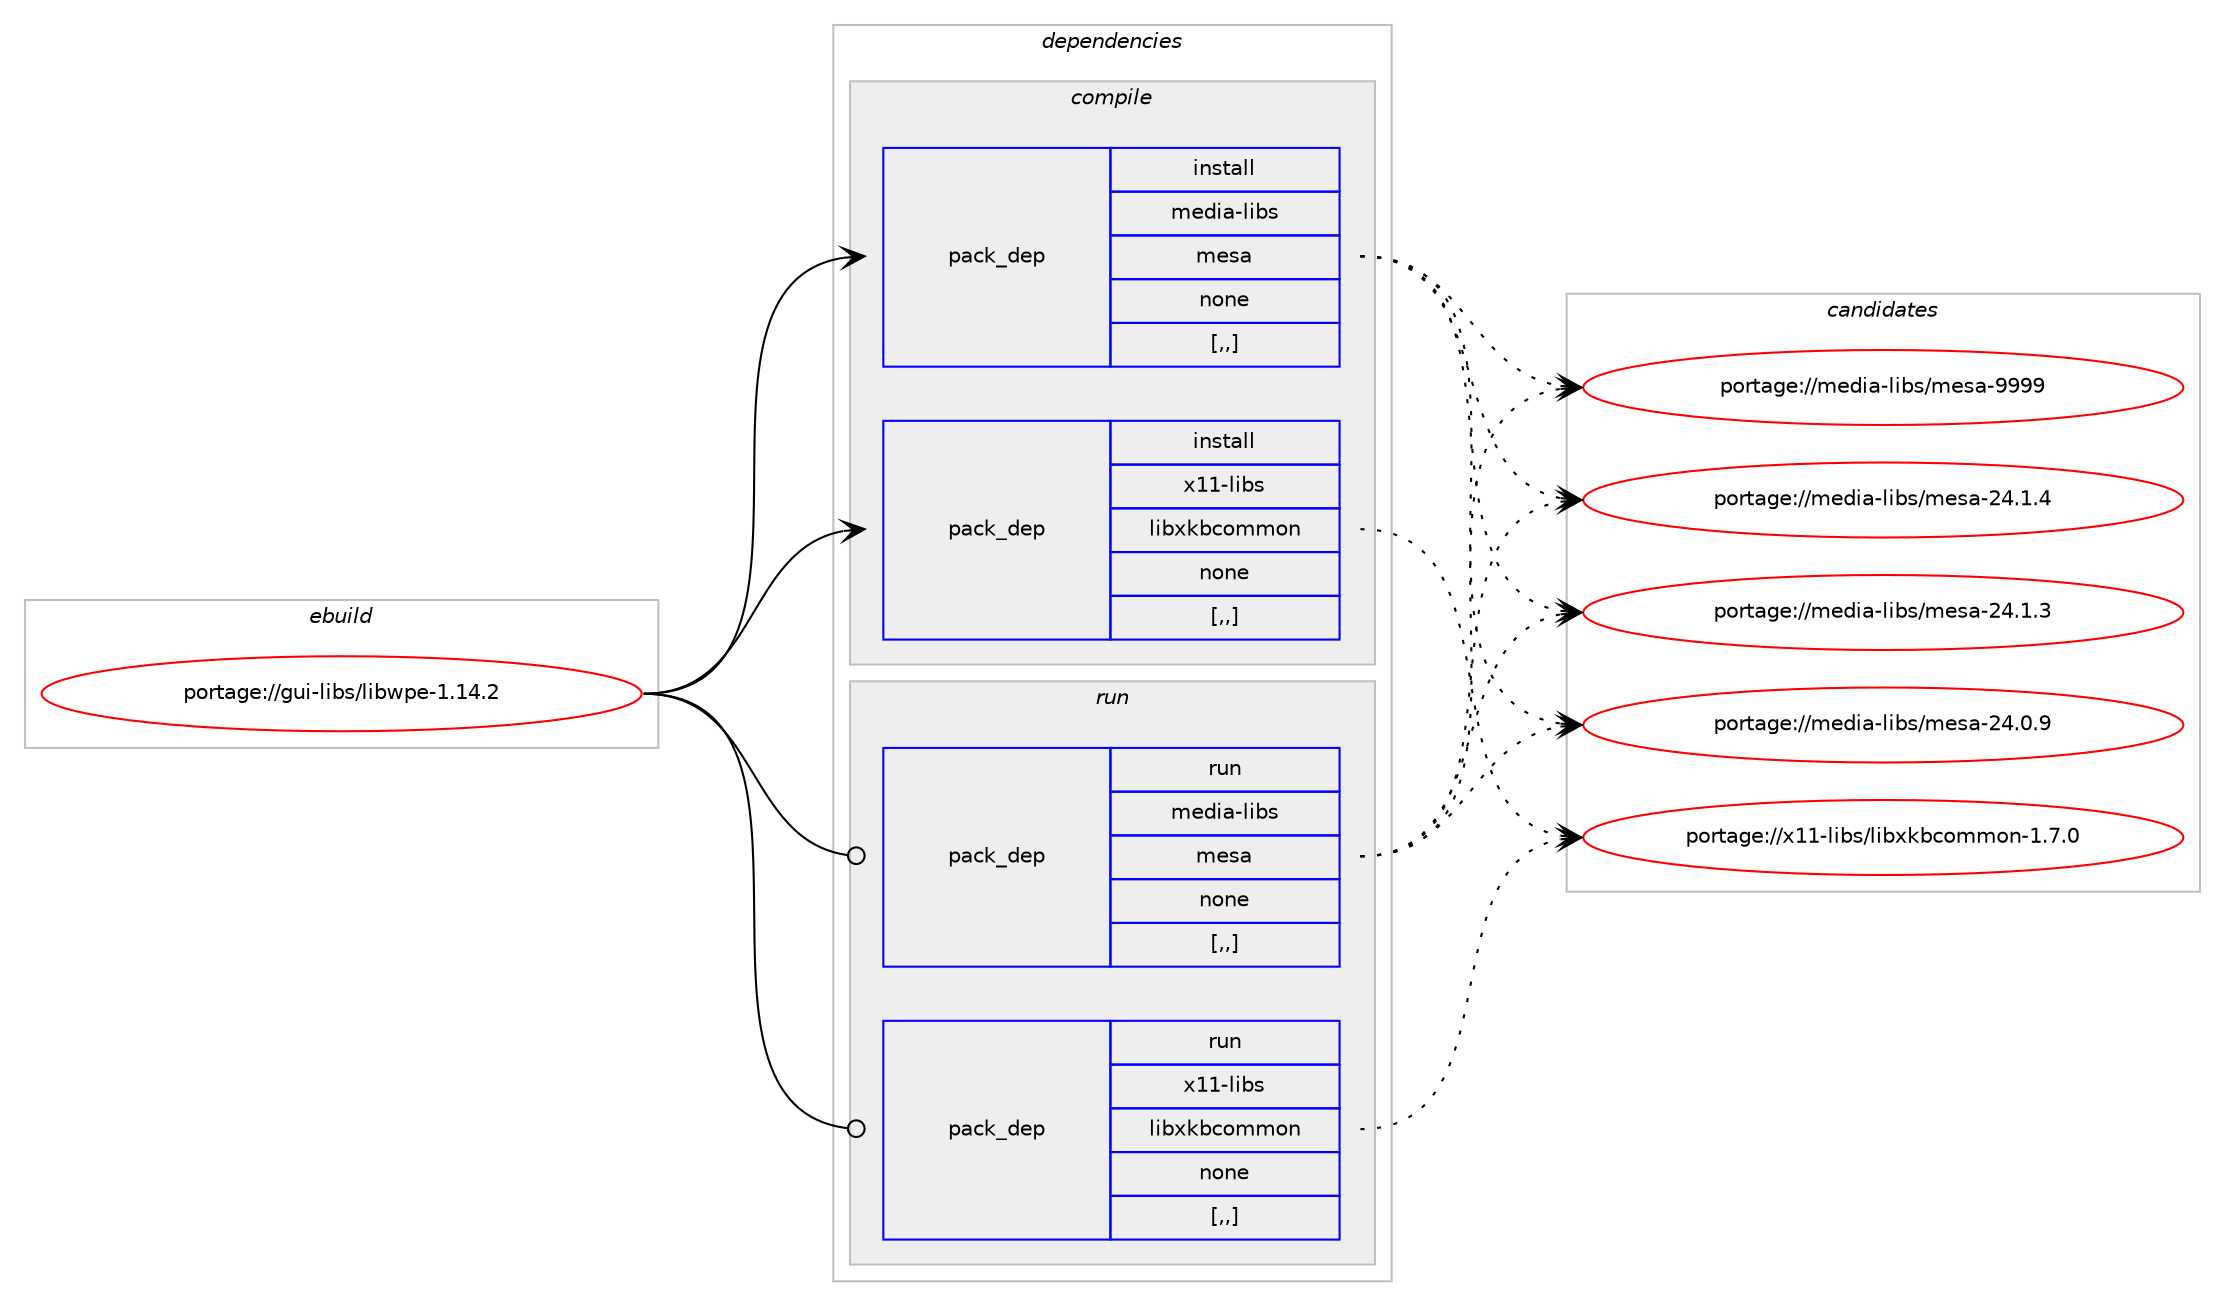 digraph prolog {

# *************
# Graph options
# *************

newrank=true;
concentrate=true;
compound=true;
graph [rankdir=LR,fontname=Helvetica,fontsize=10,ranksep=1.5];#, ranksep=2.5, nodesep=0.2];
edge  [arrowhead=vee];
node  [fontname=Helvetica,fontsize=10];

# **********
# The ebuild
# **********

subgraph cluster_leftcol {
color=gray;
label=<<i>ebuild</i>>;
id [label="portage://gui-libs/libwpe-1.14.2", color=red, width=4, href="../gui-libs/libwpe-1.14.2.svg"];
}

# ****************
# The dependencies
# ****************

subgraph cluster_midcol {
color=gray;
label=<<i>dependencies</i>>;
subgraph cluster_compile {
fillcolor="#eeeeee";
style=filled;
label=<<i>compile</i>>;
subgraph pack176118 {
dependency244251 [label=<<TABLE BORDER="0" CELLBORDER="1" CELLSPACING="0" CELLPADDING="4" WIDTH="220"><TR><TD ROWSPAN="6" CELLPADDING="30">pack_dep</TD></TR><TR><TD WIDTH="110">install</TD></TR><TR><TD>media-libs</TD></TR><TR><TD>mesa</TD></TR><TR><TD>none</TD></TR><TR><TD>[,,]</TD></TR></TABLE>>, shape=none, color=blue];
}
id:e -> dependency244251:w [weight=20,style="solid",arrowhead="vee"];
subgraph pack176119 {
dependency244252 [label=<<TABLE BORDER="0" CELLBORDER="1" CELLSPACING="0" CELLPADDING="4" WIDTH="220"><TR><TD ROWSPAN="6" CELLPADDING="30">pack_dep</TD></TR><TR><TD WIDTH="110">install</TD></TR><TR><TD>x11-libs</TD></TR><TR><TD>libxkbcommon</TD></TR><TR><TD>none</TD></TR><TR><TD>[,,]</TD></TR></TABLE>>, shape=none, color=blue];
}
id:e -> dependency244252:w [weight=20,style="solid",arrowhead="vee"];
}
subgraph cluster_compileandrun {
fillcolor="#eeeeee";
style=filled;
label=<<i>compile and run</i>>;
}
subgraph cluster_run {
fillcolor="#eeeeee";
style=filled;
label=<<i>run</i>>;
subgraph pack176120 {
dependency244253 [label=<<TABLE BORDER="0" CELLBORDER="1" CELLSPACING="0" CELLPADDING="4" WIDTH="220"><TR><TD ROWSPAN="6" CELLPADDING="30">pack_dep</TD></TR><TR><TD WIDTH="110">run</TD></TR><TR><TD>media-libs</TD></TR><TR><TD>mesa</TD></TR><TR><TD>none</TD></TR><TR><TD>[,,]</TD></TR></TABLE>>, shape=none, color=blue];
}
id:e -> dependency244253:w [weight=20,style="solid",arrowhead="odot"];
subgraph pack176121 {
dependency244254 [label=<<TABLE BORDER="0" CELLBORDER="1" CELLSPACING="0" CELLPADDING="4" WIDTH="220"><TR><TD ROWSPAN="6" CELLPADDING="30">pack_dep</TD></TR><TR><TD WIDTH="110">run</TD></TR><TR><TD>x11-libs</TD></TR><TR><TD>libxkbcommon</TD></TR><TR><TD>none</TD></TR><TR><TD>[,,]</TD></TR></TABLE>>, shape=none, color=blue];
}
id:e -> dependency244254:w [weight=20,style="solid",arrowhead="odot"];
}
}

# **************
# The candidates
# **************

subgraph cluster_choices {
rank=same;
color=gray;
label=<<i>candidates</i>>;

subgraph choice176118 {
color=black;
nodesep=1;
choice10910110010597451081059811547109101115974557575757 [label="portage://media-libs/mesa-9999", color=red, width=4,href="../media-libs/mesa-9999.svg"];
choice109101100105974510810598115471091011159745505246494652 [label="portage://media-libs/mesa-24.1.4", color=red, width=4,href="../media-libs/mesa-24.1.4.svg"];
choice109101100105974510810598115471091011159745505246494651 [label="portage://media-libs/mesa-24.1.3", color=red, width=4,href="../media-libs/mesa-24.1.3.svg"];
choice109101100105974510810598115471091011159745505246484657 [label="portage://media-libs/mesa-24.0.9", color=red, width=4,href="../media-libs/mesa-24.0.9.svg"];
dependency244251:e -> choice10910110010597451081059811547109101115974557575757:w [style=dotted,weight="100"];
dependency244251:e -> choice109101100105974510810598115471091011159745505246494652:w [style=dotted,weight="100"];
dependency244251:e -> choice109101100105974510810598115471091011159745505246494651:w [style=dotted,weight="100"];
dependency244251:e -> choice109101100105974510810598115471091011159745505246484657:w [style=dotted,weight="100"];
}
subgraph choice176119 {
color=black;
nodesep=1;
choice1204949451081059811547108105981201079899111109109111110454946554648 [label="portage://x11-libs/libxkbcommon-1.7.0", color=red, width=4,href="../x11-libs/libxkbcommon-1.7.0.svg"];
dependency244252:e -> choice1204949451081059811547108105981201079899111109109111110454946554648:w [style=dotted,weight="100"];
}
subgraph choice176120 {
color=black;
nodesep=1;
choice10910110010597451081059811547109101115974557575757 [label="portage://media-libs/mesa-9999", color=red, width=4,href="../media-libs/mesa-9999.svg"];
choice109101100105974510810598115471091011159745505246494652 [label="portage://media-libs/mesa-24.1.4", color=red, width=4,href="../media-libs/mesa-24.1.4.svg"];
choice109101100105974510810598115471091011159745505246494651 [label="portage://media-libs/mesa-24.1.3", color=red, width=4,href="../media-libs/mesa-24.1.3.svg"];
choice109101100105974510810598115471091011159745505246484657 [label="portage://media-libs/mesa-24.0.9", color=red, width=4,href="../media-libs/mesa-24.0.9.svg"];
dependency244253:e -> choice10910110010597451081059811547109101115974557575757:w [style=dotted,weight="100"];
dependency244253:e -> choice109101100105974510810598115471091011159745505246494652:w [style=dotted,weight="100"];
dependency244253:e -> choice109101100105974510810598115471091011159745505246494651:w [style=dotted,weight="100"];
dependency244253:e -> choice109101100105974510810598115471091011159745505246484657:w [style=dotted,weight="100"];
}
subgraph choice176121 {
color=black;
nodesep=1;
choice1204949451081059811547108105981201079899111109109111110454946554648 [label="portage://x11-libs/libxkbcommon-1.7.0", color=red, width=4,href="../x11-libs/libxkbcommon-1.7.0.svg"];
dependency244254:e -> choice1204949451081059811547108105981201079899111109109111110454946554648:w [style=dotted,weight="100"];
}
}

}
